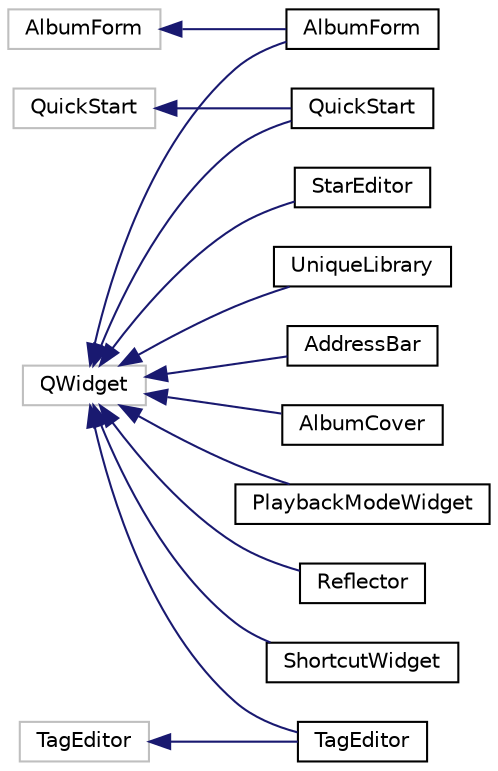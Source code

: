 digraph "Graphical Class Hierarchy"
{
  edge [fontname="Helvetica",fontsize="10",labelfontname="Helvetica",labelfontsize="10"];
  node [fontname="Helvetica",fontsize="10",shape=record];
  rankdir="LR";
  Node1 [label="AlbumForm",height=0.2,width=0.4,color="grey75", fillcolor="white", style="filled"];
  Node1 -> Node2 [dir="back",color="midnightblue",fontsize="10",style="solid",fontname="Helvetica"];
  Node2 [label="AlbumForm",height=0.2,width=0.4,color="black", fillcolor="white", style="filled",URL="$class_album_form.html"];
  Node3 [label="QuickStart",height=0.2,width=0.4,color="grey75", fillcolor="white", style="filled"];
  Node3 -> Node4 [dir="back",color="midnightblue",fontsize="10",style="solid",fontname="Helvetica"];
  Node4 [label="QuickStart",height=0.2,width=0.4,color="black", fillcolor="white", style="filled",URL="$class_quick_start.html"];
  Node5 [label="QWidget",height=0.2,width=0.4,color="grey75", fillcolor="white", style="filled"];
  Node5 -> Node6 [dir="back",color="midnightblue",fontsize="10",style="solid",fontname="Helvetica"];
  Node6 [label="AddressBar",height=0.2,width=0.4,color="black", fillcolor="white", style="filled",URL="$class_address_bar.html"];
  Node5 -> Node7 [dir="back",color="midnightblue",fontsize="10",style="solid",fontname="Helvetica"];
  Node7 [label="AlbumCover",height=0.2,width=0.4,color="black", fillcolor="white", style="filled",URL="$class_album_cover.html",tooltip="The AlbumCover class is used to manipulate cover albums inside music files. "];
  Node5 -> Node2 [dir="back",color="midnightblue",fontsize="10",style="solid",fontname="Helvetica"];
  Node5 -> Node8 [dir="back",color="midnightblue",fontsize="10",style="solid",fontname="Helvetica"];
  Node8 [label="PlaybackModeWidget",height=0.2,width=0.4,color="black", fillcolor="white", style="filled",URL="$class_playback_mode_widget.html"];
  Node5 -> Node4 [dir="back",color="midnightblue",fontsize="10",style="solid",fontname="Helvetica"];
  Node5 -> Node9 [dir="back",color="midnightblue",fontsize="10",style="solid",fontname="Helvetica"];
  Node9 [label="Reflector",height=0.2,width=0.4,color="black", fillcolor="white", style="filled",URL="$class_reflector.html"];
  Node5 -> Node10 [dir="back",color="midnightblue",fontsize="10",style="solid",fontname="Helvetica"];
  Node10 [label="ShortcutWidget",height=0.2,width=0.4,color="black", fillcolor="white", style="filled",URL="$class_shortcut_widget.html"];
  Node5 -> Node11 [dir="back",color="midnightblue",fontsize="10",style="solid",fontname="Helvetica"];
  Node11 [label="StarEditor",height=0.2,width=0.4,color="black", fillcolor="white", style="filled",URL="$class_star_editor.html"];
  Node5 -> Node12 [dir="back",color="midnightblue",fontsize="10",style="solid",fontname="Helvetica"];
  Node12 [label="TagEditor",height=0.2,width=0.4,color="black", fillcolor="white", style="filled",URL="$class_tag_editor.html"];
  Node5 -> Node13 [dir="back",color="midnightblue",fontsize="10",style="solid",fontname="Helvetica"];
  Node13 [label="UniqueLibrary",height=0.2,width=0.4,color="black", fillcolor="white", style="filled",URL="$class_unique_library.html"];
  Node14 [label="TagEditor",height=0.2,width=0.4,color="grey75", fillcolor="white", style="filled"];
  Node14 -> Node12 [dir="back",color="midnightblue",fontsize="10",style="solid",fontname="Helvetica"];
}
